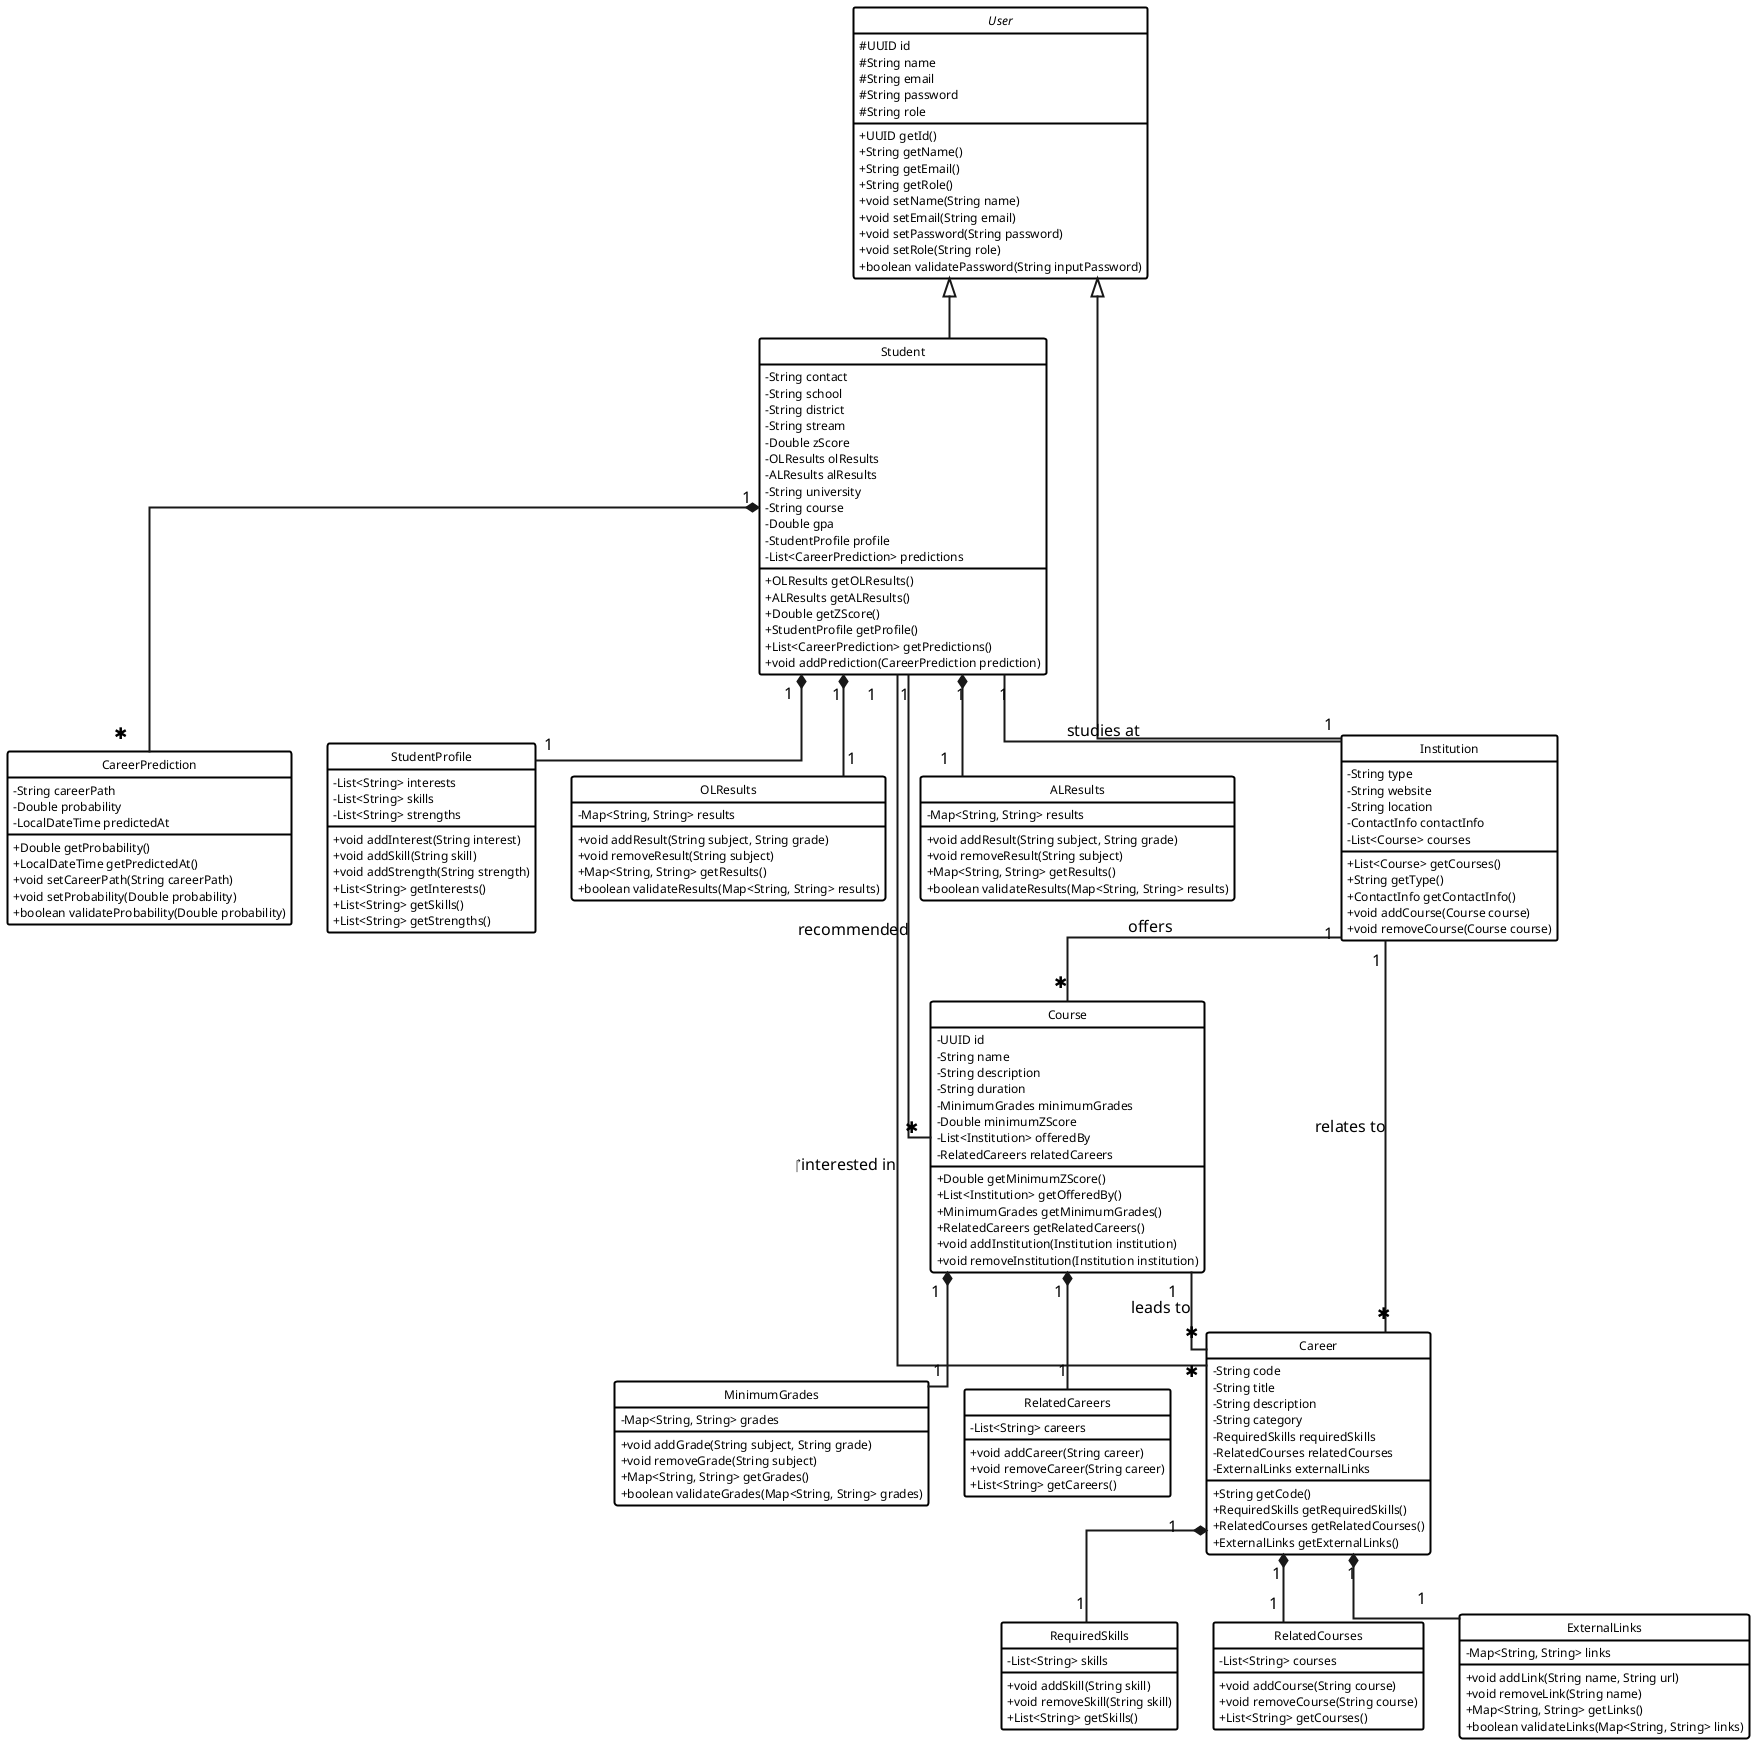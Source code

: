 @startuml Next Step Class Diagram

' Diagram styling
skinparam classAttributeIconSize 0
hide class circle
hide abstract circle
skinparam monochrome true
skinparam shadowing false
skinparam linetype ortho
skinparam class {
    BackgroundColor White
    BorderColor Black
    FontSize 14
    FontStyle Normal
    FontName Arial
    
    AttributeFontSize 12
    AttributeFontColor Black
    AttributeFontName Arial
    AttributeFontStyle Normal
    
    StereotypeFontSize 12
    StereotypeFontColor Black
    StereotypeFontName Arial
    StereotypeFontStyle Italic
    
    ArrowFontSize 16
    ArrowFontName Arial
    ArrowFontStyle Normal
    BorderThickness 2
    ArrowThickness 2
}

' Base User class
abstract class User {
    #UUID id
    #String name
    #String email
    #String password
    #String role
    +UUID getId()
    +String getName()
    +String getEmail()
    +String getRole()
    +void setName(String name)
    +void setEmail(String email)
    +void setPassword(String password)
    +void setRole(String role)
    +boolean validatePassword(String inputPassword)
}

' Student entity
class Student {
    -String contact
    -String school
    -String district
    -String stream
    -Double zScore
    -OLResults olResults
    -ALResults alResults
    -String university
    -String course
    -Double gpa
    -StudentProfile profile
    -List<CareerPrediction> predictions
    +OLResults getOLResults()
    +ALResults getALResults()
    +Double getZScore()
    +StudentProfile getProfile()
    +List<CareerPrediction> getPredictions()
    +void addPrediction(CareerPrediction prediction)
}

' StudentProfile aggregation
class StudentProfile {
    -List<String> interests
    -List<String> skills
    -List<String> strengths
    +void addInterest(String interest)
    +void addSkill(String skill)
    +void addStrength(String strength)
    +List<String> getInterests()
    +List<String> getSkills()
    +List<String> getStrengths()
}

' OLResults aggregation
class OLResults {
    -Map<String, String> results
    +void addResult(String subject, String grade)
    +void removeResult(String subject)
    +Map<String, String> getResults()
    +boolean validateResults(Map<String, String> results)
}

' ALResults aggregation
class ALResults {
    -Map<String, String> results
    +void addResult(String subject, String grade)
    +void removeResult(String subject)
    +Map<String, String> getResults()
    +boolean validateResults(Map<String, String> results)
}

' Institution entity
class Institution {
    -String type
    -String website
    -String location
    -ContactInfo contactInfo
    -List<Course> courses
    +List<Course> getCourses()
    +String getType()
    +ContactInfo getContactInfo()
    +void addCourse(Course course)
    +void removeCourse(Course course)
}

' Course entity
class Course {
    -UUID id
    -String name
    -String description
    -String duration
    -MinimumGrades minimumGrades
    -Double minimumZScore
    -List<Institution> offeredBy
    -RelatedCareers relatedCareers
    +Double getMinimumZScore()
    +List<Institution> getOfferedBy()
    +MinimumGrades getMinimumGrades()
    +RelatedCareers getRelatedCareers()
    +void addInstitution(Institution institution)
    +void removeInstitution(Institution institution)
}

' MinimumGrades aggregation
class MinimumGrades {
    -Map<String, String> grades
    +void addGrade(String subject, String grade)
    +void removeGrade(String subject)
    +Map<String, String> getGrades()
    +boolean validateGrades(Map<String, String> grades)
}

' RelatedCareers aggregation
class RelatedCareers {
    -List<String> careers
    +void addCareer(String career)
    +void removeCareer(String career)
    +List<String> getCareers()
}

' Career entity
class Career {
    -String code
    -String title
    -String description
    -String category
    -RequiredSkills requiredSkills
    -RelatedCourses relatedCourses
    -ExternalLinks externalLinks
    +String getCode()
    +RequiredSkills getRequiredSkills()
    +RelatedCourses getRelatedCourses()
    +ExternalLinks getExternalLinks()
}

' RequiredSkills aggregation
class RequiredSkills {
    -List<String> skills
    +void addSkill(String skill)
    +void removeSkill(String skill)
    +List<String> getSkills()
}

' RelatedCourses aggregation
class RelatedCourses {
    -List<String> courses
    +void addCourse(String course)
    +void removeCourse(String course)
    +List<String> getCourses()
}

' ExternalLinks aggregation
class ExternalLinks {
    -Map<String, String> links
    +void addLink(String name, String url)
    +void removeLink(String name)
    +Map<String, String> getLinks()
    +boolean validateLinks(Map<String, String> links)
}

' CareerPrediction value object
class CareerPrediction {
    -String careerPath
    -Double probability
    -LocalDateTime predictedAt
    +Double getProbability()
    +LocalDateTime getPredictedAt()
    +void setCareerPath(String careerPath)
    +void setProbability(Double probability)
    +boolean validateProbability(Double probability)
}

' Relationships
User <|-- Student
User <|-- Institution
Student "1" *-- "✱     " CareerPrediction
Student "1 " *-- "1" StudentProfile
Student "1" *-- "1" OLResults
Student "1" *-- "1" ALResults
Student "1" -- "    1" Institution : studies at
Student "1     " -- "✱" Career : ‎ interested in
Student "1" -- "✱ " Course : recommended
Institution "1" -- "✱" Course : offers
Institution "1" -- "✱" Career : relates to
Course "1     " -- "✱" Career : leads to
Course "1" *-- "1    " MinimumGrades
Course "1 " *-- "1" RelatedCareers
Career "1     " *-- "1" RequiredSkills
Career "1" *-- "1" RelatedCourses
Career "1" *-- "1      " ExternalLinks

@enduml
